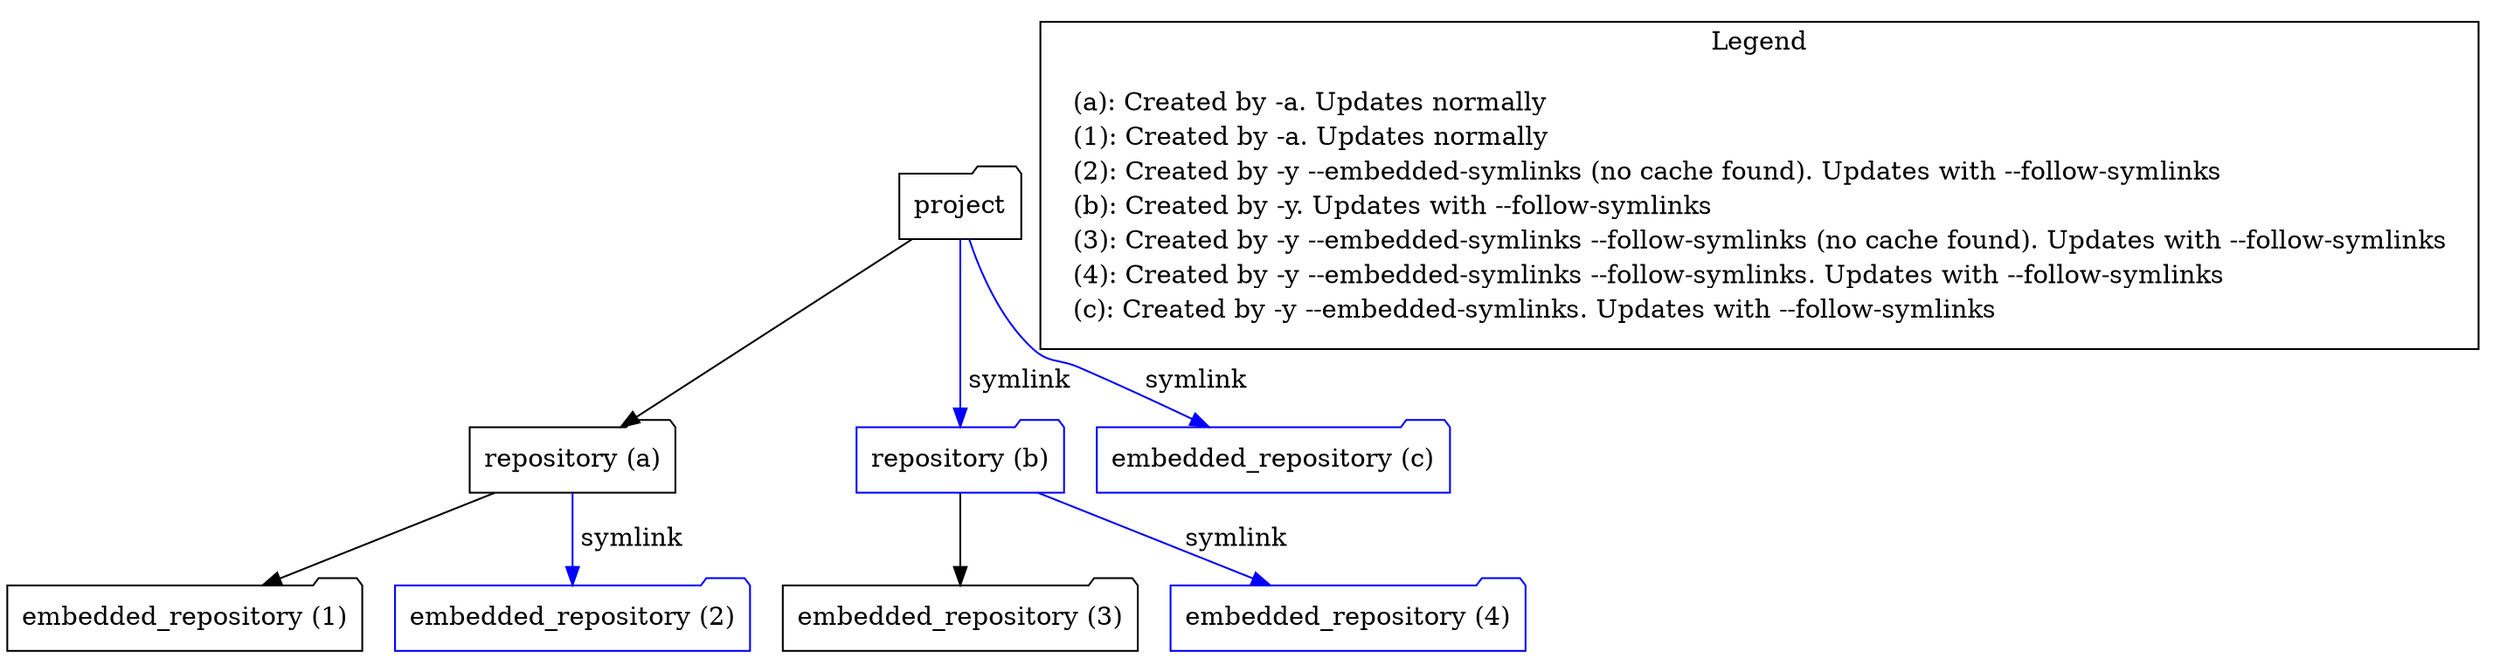 digraph linkage {
	node [ shape="folder" ]

	project      -> repository_a
	repository_a -> embedded_repository1
	repository_a -> embedded_repository2    [ label=" symlink", color=" blue" ]

	project      -> repository_b    	    [ label=" symlink", color=" blue" ]
	repository_b -> embedded_repository3     
	repository_b -> embedded_repository4    [ label=" symlink", color=" blue" ]

	project      -> embedded_repository_c    [ label=" symlink", color=" blue" ]

	repository_a  [ label="repository (a)"]
	repository_b  [ label="repository (b)", color="blue"]
	embedded_repository1  [ label="embedded_repository (1)"]
	embedded_repository2  [ label="embedded_repository (2)", color="blue"]
	embedded_repository3  [ label="embedded_repository (3)"]
	embedded_repository4  [ label="embedded_repository (4)", color="blue"]
	embedded_repository_c [ label="embedded_repository (c)", color="blue"]

  node [shape=plaintext]
  subgraph cluster_01 { 
    label = "Legend";
    key [label=<<table border="0" cellpadding="2" cellspacing="0" cellborder="0">
      <tr><td align="left">(a): Created by -a. Updates normally</td></tr>
      <tr><td align="left">(1): Created by -a. Updates normally</td></tr>
      <tr><td align="left">(2): Created by -y --embedded-symlinks (no cache found). Updates with --follow-symlinks</td></tr>
      <tr><td align="left">(b): Created by -y. Updates with --follow-symlinks</td></tr>
      <tr><td align="left">(3): Created by -y --embedded-symlinks --follow-symlinks (no cache found). Updates with --follow-symlinks</td></tr>
      <tr><td align="left">(4): Created by -y --embedded-symlinks --follow-symlinks. Updates with --follow-symlinks</td></tr>
      <tr><td align="left">(c): Created by -y --embedded-symlinks. Updates with --follow-symlinks</td></tr>
      </table>>]
  }
}
